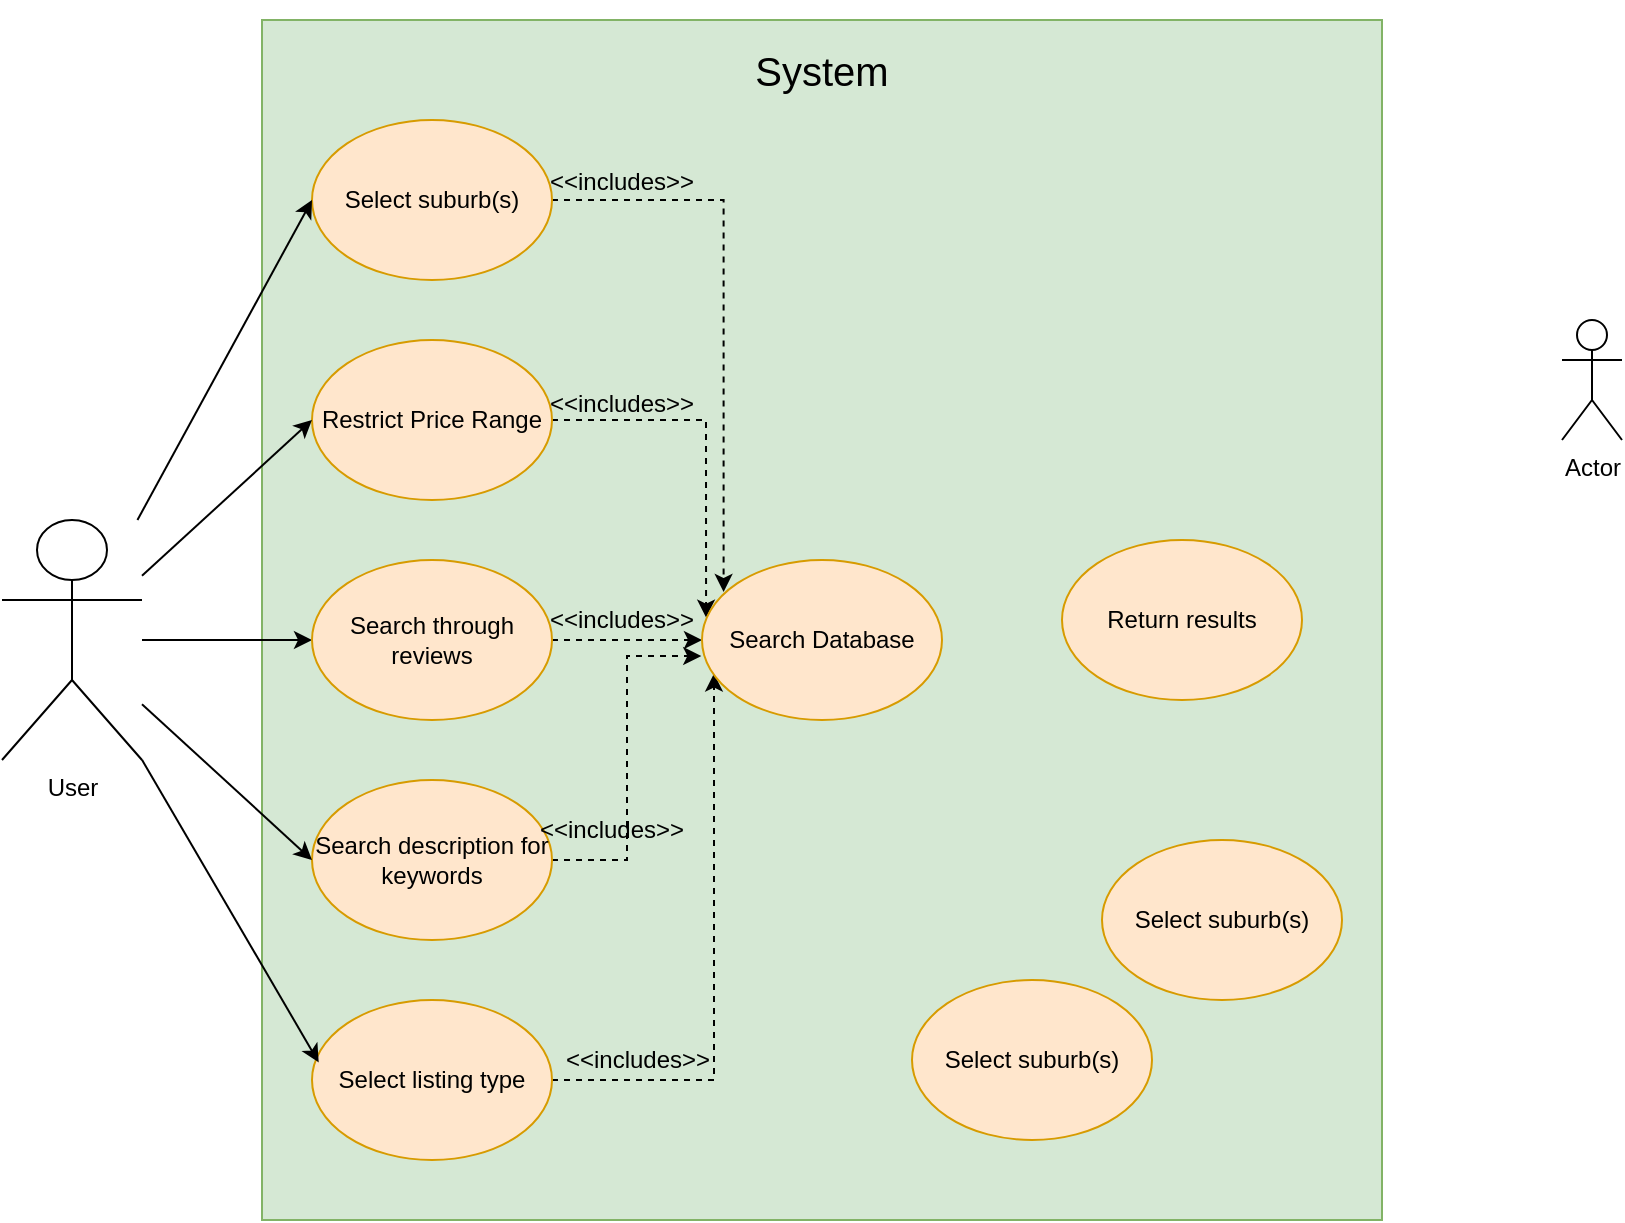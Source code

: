 <mxfile version="21.7.1" type="github">
  <diagram name="Page-1" id="xrkrfCEE-KdvUV7OIDs_">
    <mxGraphModel dx="1050" dy="542" grid="1" gridSize="10" guides="1" tooltips="1" connect="1" arrows="1" fold="1" page="1" pageScale="1" pageWidth="850" pageHeight="1100" math="0" shadow="0">
      <root>
        <mxCell id="0" />
        <mxCell id="1" parent="0" />
        <mxCell id="3-YEN-E-dseVNyR-mr-9-2" value="" style="rounded=0;whiteSpace=wrap;html=1;fillColor=#d5e8d4;strokeColor=#82b366;" vertex="1" parent="1">
          <mxGeometry x="280" y="100" width="560" height="600" as="geometry" />
        </mxCell>
        <mxCell id="3-YEN-E-dseVNyR-mr-9-11" value="" style="edgeStyle=orthogonalEdgeStyle;rounded=0;orthogonalLoop=1;jettySize=auto;html=1;" edge="1" parent="1" source="3-YEN-E-dseVNyR-mr-9-1" target="3-YEN-E-dseVNyR-mr-9-7">
          <mxGeometry relative="1" as="geometry" />
        </mxCell>
        <mxCell id="3-YEN-E-dseVNyR-mr-9-1" value="User" style="shape=umlActor;verticalLabelPosition=bottom;verticalAlign=top;html=1;outlineConnect=0;perimeterSpacing=0;strokeWidth=1;" vertex="1" parent="1">
          <mxGeometry x="150" y="350" width="70" height="120" as="geometry" />
        </mxCell>
        <mxCell id="3-YEN-E-dseVNyR-mr-9-3" value="System" style="text;html=1;strokeColor=none;fillColor=none;align=center;verticalAlign=middle;whiteSpace=wrap;rounded=0;fontSize=20;" vertex="1" parent="1">
          <mxGeometry x="515" y="90" width="90" height="70" as="geometry" />
        </mxCell>
        <mxCell id="3-YEN-E-dseVNyR-mr-9-4" value="Actor" style="shape=umlActor;verticalLabelPosition=bottom;verticalAlign=top;html=1;outlineConnect=0;" vertex="1" parent="1">
          <mxGeometry x="930" y="250" width="30" height="60" as="geometry" />
        </mxCell>
        <mxCell id="3-YEN-E-dseVNyR-mr-9-21" value="" style="edgeStyle=orthogonalEdgeStyle;rounded=0;orthogonalLoop=1;jettySize=auto;html=1;entryX=0.09;entryY=0.2;entryDx=0;entryDy=0;dashed=1;entryPerimeter=0;" edge="1" parent="1" source="3-YEN-E-dseVNyR-mr-9-5" target="3-YEN-E-dseVNyR-mr-9-16">
          <mxGeometry relative="1" as="geometry" />
        </mxCell>
        <mxCell id="3-YEN-E-dseVNyR-mr-9-5" value="Select suburb(s)" style="ellipse;whiteSpace=wrap;html=1;fillColor=#ffe6cc;strokeColor=#d79b00;" vertex="1" parent="1">
          <mxGeometry x="305" y="150" width="120" height="80" as="geometry" />
        </mxCell>
        <mxCell id="3-YEN-E-dseVNyR-mr-9-23" value="" style="edgeStyle=orthogonalEdgeStyle;rounded=0;orthogonalLoop=1;jettySize=auto;html=1;entryX=0.017;entryY=0.36;entryDx=0;entryDy=0;dashed=1;entryPerimeter=0;" edge="1" parent="1" source="3-YEN-E-dseVNyR-mr-9-6" target="3-YEN-E-dseVNyR-mr-9-16">
          <mxGeometry relative="1" as="geometry">
            <mxPoint x="525" y="300" as="targetPoint" />
          </mxGeometry>
        </mxCell>
        <mxCell id="3-YEN-E-dseVNyR-mr-9-6" value="Restrict Price Range" style="ellipse;whiteSpace=wrap;html=1;fillColor=#ffe6cc;strokeColor=#d79b00;" vertex="1" parent="1">
          <mxGeometry x="305" y="260" width="120" height="80" as="geometry" />
        </mxCell>
        <mxCell id="3-YEN-E-dseVNyR-mr-9-24" value="" style="edgeStyle=orthogonalEdgeStyle;rounded=0;orthogonalLoop=1;jettySize=auto;html=1;dashed=1;" edge="1" parent="1" source="3-YEN-E-dseVNyR-mr-9-7" target="3-YEN-E-dseVNyR-mr-9-16">
          <mxGeometry relative="1" as="geometry" />
        </mxCell>
        <mxCell id="3-YEN-E-dseVNyR-mr-9-7" value="Search through reviews" style="ellipse;whiteSpace=wrap;html=1;fillColor=#ffe6cc;strokeColor=#d79b00;" vertex="1" parent="1">
          <mxGeometry x="305" y="370" width="120" height="80" as="geometry" />
        </mxCell>
        <mxCell id="3-YEN-E-dseVNyR-mr-9-26" value="" style="edgeStyle=orthogonalEdgeStyle;rounded=0;orthogonalLoop=1;jettySize=auto;html=1;entryX=-0.003;entryY=0.6;entryDx=0;entryDy=0;dashed=1;entryPerimeter=0;" edge="1" parent="1" source="3-YEN-E-dseVNyR-mr-9-8" target="3-YEN-E-dseVNyR-mr-9-16">
          <mxGeometry relative="1" as="geometry">
            <mxPoint x="525" y="520" as="targetPoint" />
          </mxGeometry>
        </mxCell>
        <mxCell id="3-YEN-E-dseVNyR-mr-9-8" value="Search description for keywords" style="ellipse;whiteSpace=wrap;html=1;fillColor=#ffe6cc;strokeColor=#d79b00;" vertex="1" parent="1">
          <mxGeometry x="305" y="480" width="120" height="80" as="geometry" />
        </mxCell>
        <mxCell id="3-YEN-E-dseVNyR-mr-9-28" value="" style="edgeStyle=orthogonalEdgeStyle;rounded=0;orthogonalLoop=1;jettySize=auto;html=1;entryX=0.05;entryY=0.71;entryDx=0;entryDy=0;dashed=1;entryPerimeter=0;" edge="1" parent="1" source="3-YEN-E-dseVNyR-mr-9-9" target="3-YEN-E-dseVNyR-mr-9-16">
          <mxGeometry relative="1" as="geometry">
            <mxPoint x="505" y="630" as="targetPoint" />
          </mxGeometry>
        </mxCell>
        <mxCell id="3-YEN-E-dseVNyR-mr-9-9" value="Select listing type" style="ellipse;whiteSpace=wrap;html=1;fillColor=#ffe6cc;strokeColor=#d79b00;" vertex="1" parent="1">
          <mxGeometry x="305" y="590" width="120" height="80" as="geometry" />
        </mxCell>
        <mxCell id="3-YEN-E-dseVNyR-mr-9-12" value="" style="endArrow=classic;html=1;rounded=0;entryX=0;entryY=0.5;entryDx=0;entryDy=0;" edge="1" parent="1" source="3-YEN-E-dseVNyR-mr-9-1" target="3-YEN-E-dseVNyR-mr-9-6">
          <mxGeometry width="50" height="50" relative="1" as="geometry">
            <mxPoint x="430" y="360" as="sourcePoint" />
            <mxPoint x="480" y="310" as="targetPoint" />
          </mxGeometry>
        </mxCell>
        <mxCell id="3-YEN-E-dseVNyR-mr-9-13" value="" style="endArrow=classic;html=1;rounded=0;entryX=0;entryY=0.5;entryDx=0;entryDy=0;" edge="1" parent="1" source="3-YEN-E-dseVNyR-mr-9-1" target="3-YEN-E-dseVNyR-mr-9-5">
          <mxGeometry width="50" height="50" relative="1" as="geometry">
            <mxPoint x="430" y="360" as="sourcePoint" />
            <mxPoint x="480" y="310" as="targetPoint" />
          </mxGeometry>
        </mxCell>
        <mxCell id="3-YEN-E-dseVNyR-mr-9-14" value="" style="endArrow=classic;html=1;rounded=0;entryX=0.028;entryY=0.39;entryDx=0;entryDy=0;entryPerimeter=0;" edge="1" parent="1" source="3-YEN-E-dseVNyR-mr-9-1" target="3-YEN-E-dseVNyR-mr-9-9">
          <mxGeometry width="50" height="50" relative="1" as="geometry">
            <mxPoint x="430" y="530" as="sourcePoint" />
            <mxPoint x="480" y="480" as="targetPoint" />
          </mxGeometry>
        </mxCell>
        <mxCell id="3-YEN-E-dseVNyR-mr-9-15" value="" style="endArrow=classic;html=1;rounded=0;entryX=0;entryY=0.5;entryDx=0;entryDy=0;" edge="1" parent="1" source="3-YEN-E-dseVNyR-mr-9-1" target="3-YEN-E-dseVNyR-mr-9-8">
          <mxGeometry width="50" height="50" relative="1" as="geometry">
            <mxPoint x="430" y="530" as="sourcePoint" />
            <mxPoint x="480" y="480" as="targetPoint" />
          </mxGeometry>
        </mxCell>
        <mxCell id="3-YEN-E-dseVNyR-mr-9-16" value="Search Database" style="ellipse;whiteSpace=wrap;html=1;fillColor=#ffe6cc;strokeColor=#d79b00;" vertex="1" parent="1">
          <mxGeometry x="500" y="370" width="120" height="80" as="geometry" />
        </mxCell>
        <mxCell id="3-YEN-E-dseVNyR-mr-9-17" value="Select suburb(s)" style="ellipse;whiteSpace=wrap;html=1;fillColor=#ffe6cc;strokeColor=#d79b00;" vertex="1" parent="1">
          <mxGeometry x="605" y="580" width="120" height="80" as="geometry" />
        </mxCell>
        <mxCell id="3-YEN-E-dseVNyR-mr-9-18" value="Return results" style="ellipse;whiteSpace=wrap;html=1;fillColor=#ffe6cc;strokeColor=#d79b00;" vertex="1" parent="1">
          <mxGeometry x="680" y="360" width="120" height="80" as="geometry" />
        </mxCell>
        <mxCell id="3-YEN-E-dseVNyR-mr-9-19" value="Select suburb(s)" style="ellipse;whiteSpace=wrap;html=1;fillColor=#ffe6cc;strokeColor=#d79b00;" vertex="1" parent="1">
          <mxGeometry x="700" y="510" width="120" height="80" as="geometry" />
        </mxCell>
        <mxCell id="3-YEN-E-dseVNyR-mr-9-29" value="&amp;lt;&amp;lt;includes&amp;gt;&amp;gt;" style="text;html=1;strokeColor=none;fillColor=none;align=center;verticalAlign=middle;whiteSpace=wrap;rounded=0;" vertex="1" parent="1">
          <mxGeometry x="430" y="166" width="60" height="30" as="geometry" />
        </mxCell>
        <mxCell id="3-YEN-E-dseVNyR-mr-9-30" value="&amp;lt;&amp;lt;includes&amp;gt;&amp;gt;" style="text;html=1;strokeColor=none;fillColor=none;align=center;verticalAlign=middle;whiteSpace=wrap;rounded=0;" vertex="1" parent="1">
          <mxGeometry x="430" y="277" width="60" height="30" as="geometry" />
        </mxCell>
        <mxCell id="3-YEN-E-dseVNyR-mr-9-31" value="&amp;lt;&amp;lt;includes&amp;gt;&amp;gt;" style="text;html=1;strokeColor=none;fillColor=none;align=center;verticalAlign=middle;whiteSpace=wrap;rounded=0;" vertex="1" parent="1">
          <mxGeometry x="430" y="385" width="60" height="30" as="geometry" />
        </mxCell>
        <mxCell id="3-YEN-E-dseVNyR-mr-9-32" value="&amp;lt;&amp;lt;includes&amp;gt;&amp;gt;" style="text;html=1;strokeColor=none;fillColor=none;align=center;verticalAlign=middle;whiteSpace=wrap;rounded=0;" vertex="1" parent="1">
          <mxGeometry x="425" y="490" width="60" height="30" as="geometry" />
        </mxCell>
        <mxCell id="3-YEN-E-dseVNyR-mr-9-33" value="&amp;lt;&amp;lt;includes&amp;gt;&amp;gt;" style="text;html=1;strokeColor=none;fillColor=none;align=center;verticalAlign=middle;whiteSpace=wrap;rounded=0;" vertex="1" parent="1">
          <mxGeometry x="438" y="605" width="60" height="30" as="geometry" />
        </mxCell>
      </root>
    </mxGraphModel>
  </diagram>
</mxfile>
